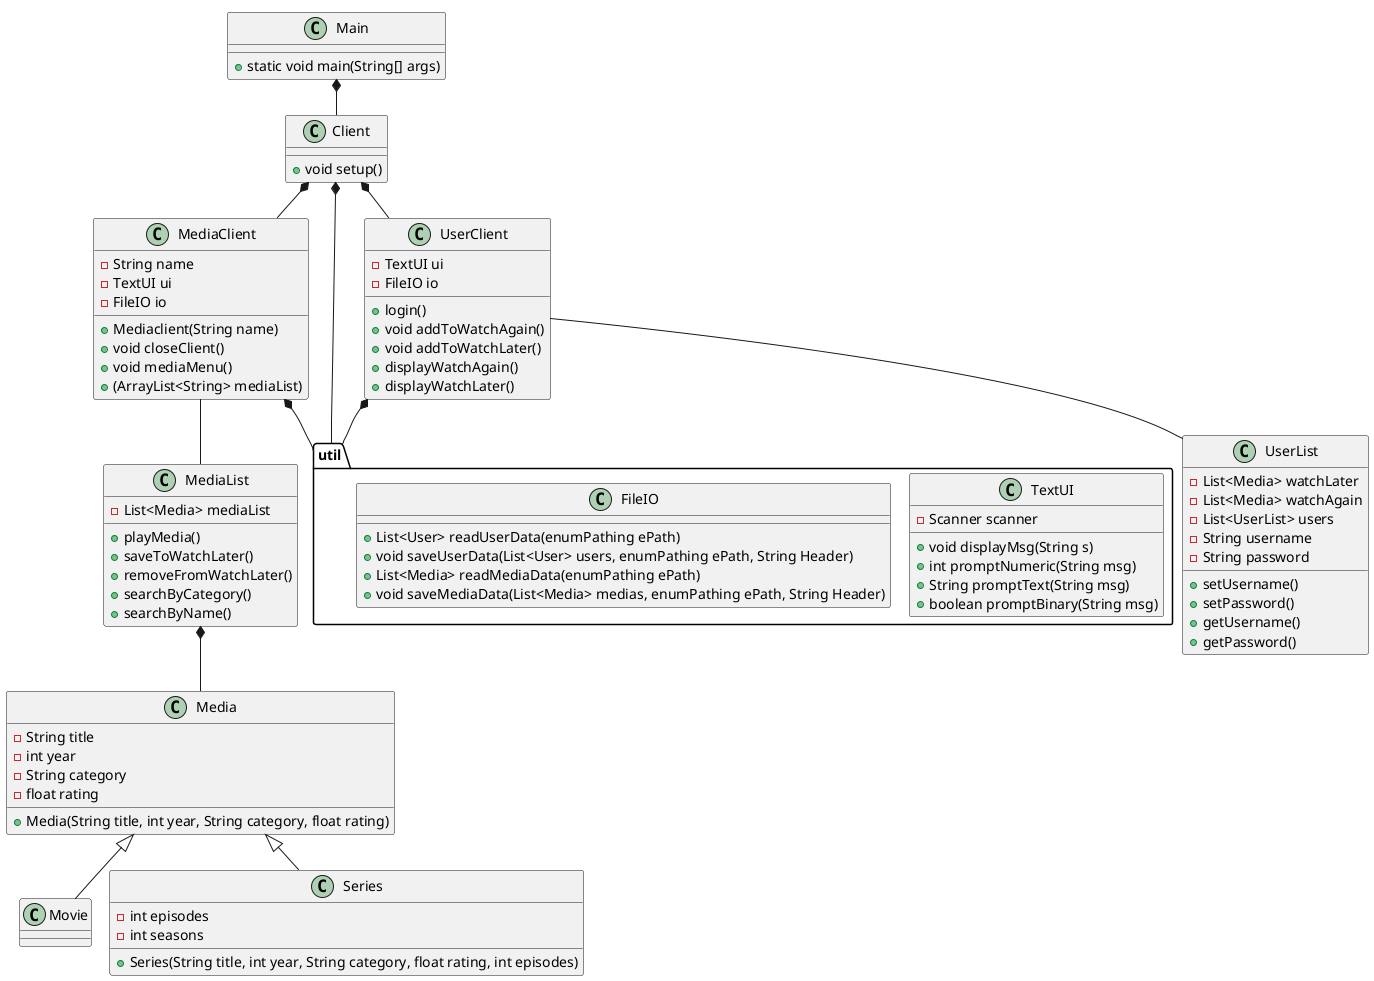 @startuml
!pragma layout smetana

class Main{
+ static void main(String[] args)
}

class Client{
+void setup()
}

class Media{
- String title
- int year
- String category
- float rating
+Media(String title, int year, String category, float rating)

}

class MediaClient{
-String name
-TextUI ui
-FileIO io
+Mediaclient(String name)
+void closeClient()
+void mediaMenu()
+(ArrayList<String> mediaList)

}
class MediaList{
-List<Media> mediaList
+playMedia()
+saveToWatchLater()
+removeFromWatchLater()
+searchByCategory()
+searchByName()
}

class UserList{
-List<Media> watchLater
-List<Media> watchAgain
-List<UserList> users
-String username
-String password
+setUsername()
+setPassword()
+getUsername()
+getPassword()
}


class Movie{
}

class Series{
- int episodes
- int seasons
+Series(String title, int year, String category, float rating, int episodes)
}


class UserClient{
-TextUI ui
-FileIO io
'+createUser() en del af login
+login()
+void addToWatchAgain()
+void addToWatchLater()
+displayWatchAgain()
+displayWatchLater()
}


package "util" {
class TextUI{
- Scanner scanner

+void displayMsg(String s)
+int promptNumeric(String msg)
+String promptText(String msg)
+boolean promptBinary(String msg)
}
class FileIO{
+List<User> readUserData(enumPathing ePath)
+void saveUserData(List<User> users, enumPathing ePath, String Header)
+List<Media> readMediaData(enumPathing ePath)
+void saveMediaData(List<Media> medias, enumPathing ePath, String Header)
}
}

MediaList *-- Media
Media<|--Series
Media <|-- Movie
Client *-- MediaClient
MediaClient *-- "util"
MediaClient -- MediaList
Client *-- UserClient
UserClient -- UserList
UserClient *--"util"
Main *-- Client
Client *-- "util"

@enduml